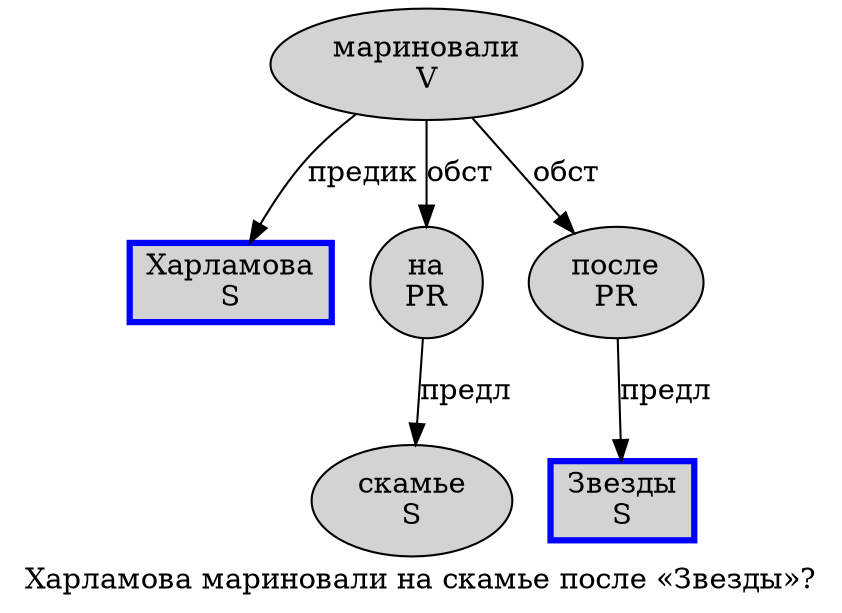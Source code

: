 digraph SENTENCE_3456 {
	graph [label="Харламова мариновали на скамье после «Звезды»?"]
	node [style=filled]
		0 [label="Харламова
S" color=blue fillcolor=lightgray penwidth=3 shape=box]
		1 [label="мариновали
V" color="" fillcolor=lightgray penwidth=1 shape=ellipse]
		2 [label="на
PR" color="" fillcolor=lightgray penwidth=1 shape=ellipse]
		3 [label="скамье
S" color="" fillcolor=lightgray penwidth=1 shape=ellipse]
		4 [label="после
PR" color="" fillcolor=lightgray penwidth=1 shape=ellipse]
		6 [label="Звезды
S" color=blue fillcolor=lightgray penwidth=3 shape=box]
			4 -> 6 [label="предл"]
			2 -> 3 [label="предл"]
			1 -> 0 [label="предик"]
			1 -> 2 [label="обст"]
			1 -> 4 [label="обст"]
}